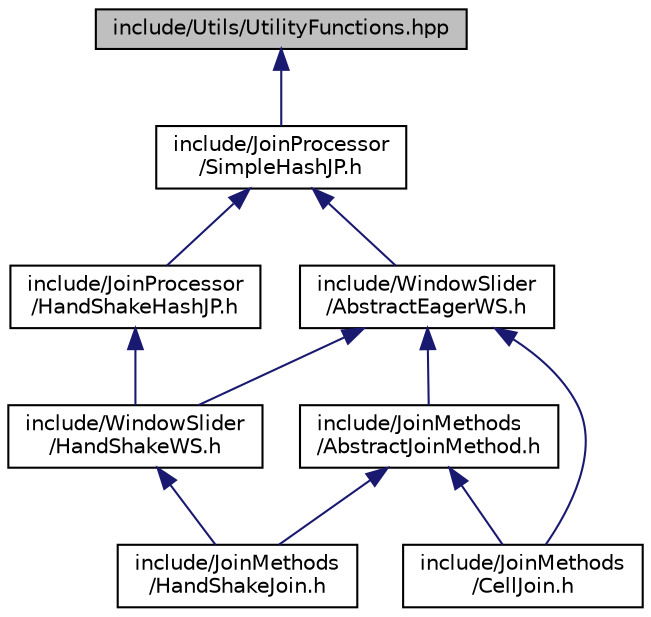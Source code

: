 digraph "include/Utils/UtilityFunctions.hpp"
{
 // LATEX_PDF_SIZE
  edge [fontname="Helvetica",fontsize="10",labelfontname="Helvetica",labelfontsize="10"];
  node [fontname="Helvetica",fontsize="10",shape=record];
  Node1 [label="include/Utils/UtilityFunctions.hpp",height=0.2,width=0.4,color="black", fillcolor="grey75", style="filled", fontcolor="black",tooltip=" "];
  Node1 -> Node2 [dir="back",color="midnightblue",fontsize="10",style="solid",fontname="Helvetica"];
  Node2 [label="include/JoinProcessor\l/SimpleHashJP.h",height=0.2,width=0.4,color="black", fillcolor="white", style="filled",URL="$SimpleHashJP_8h_source.html",tooltip=" "];
  Node2 -> Node3 [dir="back",color="midnightblue",fontsize="10",style="solid",fontname="Helvetica"];
  Node3 [label="include/JoinProcessor\l/HandShakeHashJP.h",height=0.2,width=0.4,color="black", fillcolor="white", style="filled",URL="$HandShakeHashJP_8h_source.html",tooltip=" "];
  Node3 -> Node4 [dir="back",color="midnightblue",fontsize="10",style="solid",fontname="Helvetica"];
  Node4 [label="include/WindowSlider\l/HandShakeWS.h",height=0.2,width=0.4,color="black", fillcolor="white", style="filled",URL="$HandShakeWS_8h_source.html",tooltip=" "];
  Node4 -> Node5 [dir="back",color="midnightblue",fontsize="10",style="solid",fontname="Helvetica"];
  Node5 [label="include/JoinMethods\l/HandShakeJoin.h",height=0.2,width=0.4,color="black", fillcolor="white", style="filled",URL="$HandShakeJoin_8h_source.html",tooltip=" "];
  Node2 -> Node6 [dir="back",color="midnightblue",fontsize="10",style="solid",fontname="Helvetica"];
  Node6 [label="include/WindowSlider\l/AbstractEagerWS.h",height=0.2,width=0.4,color="black", fillcolor="white", style="filled",URL="$AbstractEagerWS_8h.html",tooltip=" "];
  Node6 -> Node7 [dir="back",color="midnightblue",fontsize="10",style="solid",fontname="Helvetica"];
  Node7 [label="include/JoinMethods\l/AbstractJoinMethod.h",height=0.2,width=0.4,color="black", fillcolor="white", style="filled",URL="$AbstractJoinMethod_8h_source.html",tooltip=" "];
  Node7 -> Node8 [dir="back",color="midnightblue",fontsize="10",style="solid",fontname="Helvetica"];
  Node8 [label="include/JoinMethods\l/CellJoin.h",height=0.2,width=0.4,color="black", fillcolor="white", style="filled",URL="$CellJoin_8h_source.html",tooltip=" "];
  Node7 -> Node5 [dir="back",color="midnightblue",fontsize="10",style="solid",fontname="Helvetica"];
  Node6 -> Node8 [dir="back",color="midnightblue",fontsize="10",style="solid",fontname="Helvetica"];
  Node6 -> Node4 [dir="back",color="midnightblue",fontsize="10",style="solid",fontname="Helvetica"];
}
